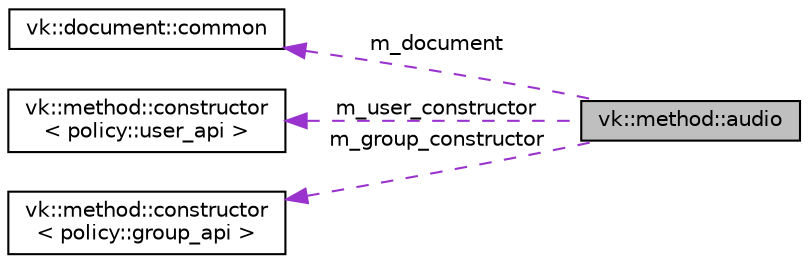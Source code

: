 digraph "vk::method::audio"
{
 // LATEX_PDF_SIZE
  edge [fontname="Helvetica",fontsize="10",labelfontname="Helvetica",labelfontsize="10"];
  node [fontname="Helvetica",fontsize="10",shape=record];
  rankdir="LR";
  Node1 [label="vk::method::audio",height=0.2,width=0.4,color="black", fillcolor="grey75", style="filled", fontcolor="black",tooltip="The audio methods representation."];
  Node2 -> Node1 [dir="back",color="darkorchid3",fontsize="10",style="dashed",label=" m_document" ,fontname="Helvetica"];
  Node2 [label="vk::document::common",height=0.2,width=0.4,color="black", fillcolor="white", style="filled",URL="$classvk_1_1document_1_1common.html",tooltip="The base class for vk::docs, vk::photos and vk::video."];
  Node3 -> Node1 [dir="back",color="darkorchid3",fontsize="10",style="dashed",label=" m_user_constructor" ,fontname="Helvetica"];
  Node3 [label="vk::method::constructor\l\< policy::user_api \>",height=0.2,width=0.4,color="black", fillcolor="white", style="filled",URL="$classvk_1_1method_1_1constructor.html",tooltip=" "];
  Node4 -> Node1 [dir="back",color="darkorchid3",fontsize="10",style="dashed",label=" m_group_constructor" ,fontname="Helvetica"];
  Node4 [label="vk::method::constructor\l\< policy::group_api \>",height=0.2,width=0.4,color="black", fillcolor="white", style="filled",URL="$classvk_1_1method_1_1constructor.html",tooltip=" "];
}
